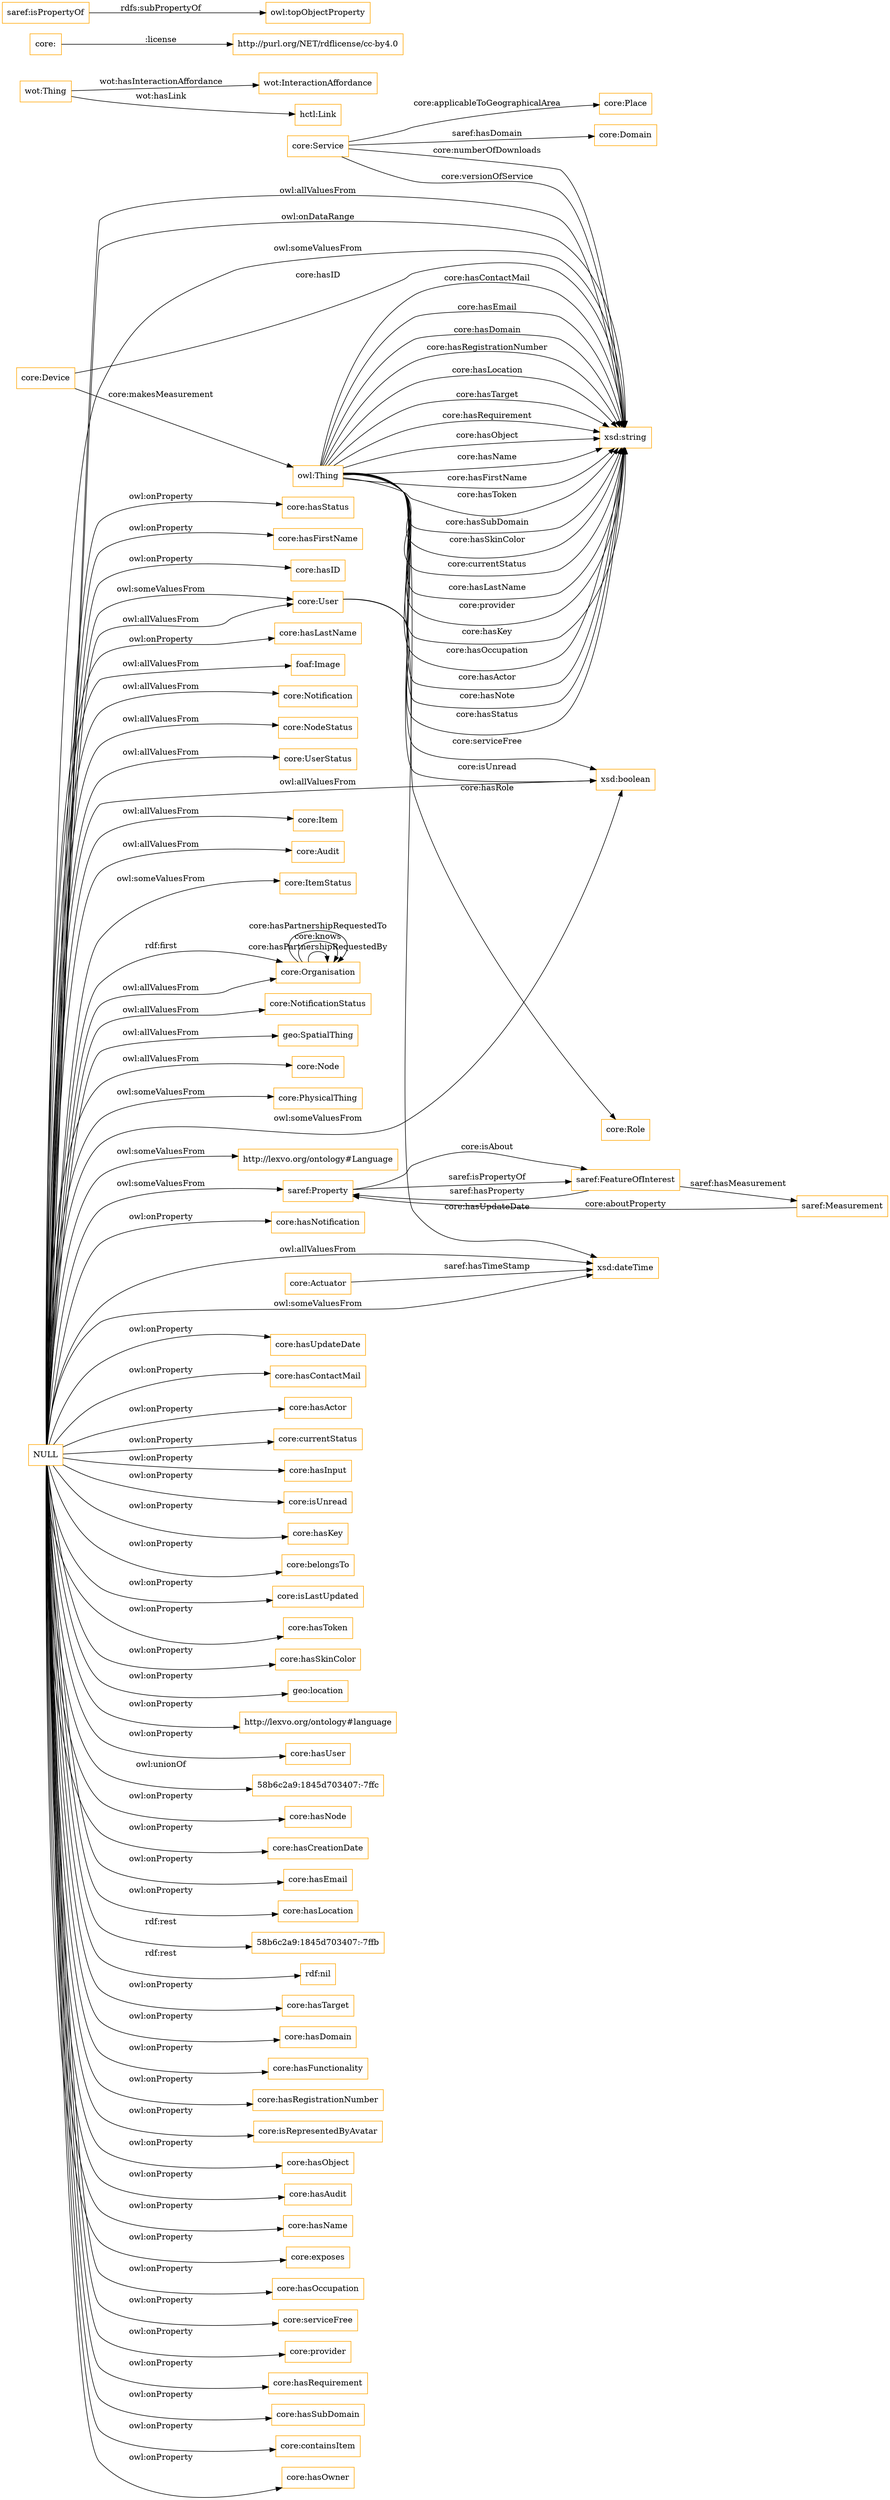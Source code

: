 digraph ar2dtool_diagram { 
rankdir=LR;
size="1501"
node [shape = rectangle, color="orange"]; "core:Service" "foaf:Image" "core:Notification" "core:Place" "core:NodeStatus" "core:UserStatus" "saref:Property" "saref:FeatureOfInterest" "core:User" "core:Item" "core:Audit" "core:ItemStatus" "wot:InteractionAffordance" "core:Actuator" "core:Organisation" "core:NotificationStatus" "core:Domain" "geo:SpatialThing" "hctl:Link" "core:Role" "core:Node" "saref:Measurement" "core:PhysicalThing" "http://lexvo.org/ontology#Language" "wot:Thing" "core:Device" ; /*classes style*/
	"core:" -> "http://purl.org/NET/rdflicense/cc-by4.0" [ label = ":license" ];
	"saref:isPropertyOf" -> "owl:topObjectProperty" [ label = "rdfs:subPropertyOf" ];
	"NULL" -> "core:ItemStatus" [ label = "owl:someValuesFrom" ];
	"NULL" -> "core:hasNotification" [ label = "owl:onProperty" ];
	"NULL" -> "core:Organisation" [ label = "owl:allValuesFrom" ];
	"NULL" -> "xsd:dateTime" [ label = "owl:someValuesFrom" ];
	"NULL" -> "core:hasUpdateDate" [ label = "owl:onProperty" ];
	"NULL" -> "core:hasContactMail" [ label = "owl:onProperty" ];
	"NULL" -> "core:hasActor" [ label = "owl:onProperty" ];
	"NULL" -> "xsd:boolean" [ label = "owl:allValuesFrom" ];
	"NULL" -> "http://lexvo.org/ontology#Language" [ label = "owl:someValuesFrom" ];
	"NULL" -> "saref:Property" [ label = "owl:someValuesFrom" ];
	"NULL" -> "core:Organisation" [ label = "rdf:first" ];
	"NULL" -> "core:currentStatus" [ label = "owl:onProperty" ];
	"NULL" -> "core:hasInput" [ label = "owl:onProperty" ];
	"NULL" -> "foaf:Image" [ label = "owl:allValuesFrom" ];
	"NULL" -> "core:UserStatus" [ label = "owl:allValuesFrom" ];
	"NULL" -> "xsd:string" [ label = "owl:allValuesFrom" ];
	"NULL" -> "core:isUnread" [ label = "owl:onProperty" ];
	"NULL" -> "core:hasKey" [ label = "owl:onProperty" ];
	"NULL" -> "core:belongsTo" [ label = "owl:onProperty" ];
	"NULL" -> "core:PhysicalThing" [ label = "owl:someValuesFrom" ];
	"NULL" -> "core:Item" [ label = "owl:allValuesFrom" ];
	"NULL" -> "core:Audit" [ label = "owl:allValuesFrom" ];
	"NULL" -> "xsd:boolean" [ label = "owl:someValuesFrom" ];
	"NULL" -> "core:isLastUpdated" [ label = "owl:onProperty" ];
	"NULL" -> "core:hasToken" [ label = "owl:onProperty" ];
	"NULL" -> "core:hasSkinColor" [ label = "owl:onProperty" ];
	"NULL" -> "core:User" [ label = "owl:someValuesFrom" ];
	"NULL" -> "geo:location" [ label = "owl:onProperty" ];
	"NULL" -> "http://lexvo.org/ontology#language" [ label = "owl:onProperty" ];
	"NULL" -> "core:hasUser" [ label = "owl:onProperty" ];
	"NULL" -> "58b6c2a9:1845d703407:-7ffc" [ label = "owl:unionOf" ];
	"NULL" -> "core:hasNode" [ label = "owl:onProperty" ];
	"NULL" -> "core:Notification" [ label = "owl:allValuesFrom" ];
	"NULL" -> "core:hasCreationDate" [ label = "owl:onProperty" ];
	"NULL" -> "core:hasEmail" [ label = "owl:onProperty" ];
	"NULL" -> "core:hasLocation" [ label = "owl:onProperty" ];
	"NULL" -> "58b6c2a9:1845d703407:-7ffb" [ label = "rdf:rest" ];
	"NULL" -> "rdf:nil" [ label = "rdf:rest" ];
	"NULL" -> "core:hasTarget" [ label = "owl:onProperty" ];
	"NULL" -> "geo:SpatialThing" [ label = "owl:allValuesFrom" ];
	"NULL" -> "core:hasDomain" [ label = "owl:onProperty" ];
	"NULL" -> "core:hasFunctionality" [ label = "owl:onProperty" ];
	"NULL" -> "core:User" [ label = "owl:allValuesFrom" ];
	"NULL" -> "core:hasRegistrationNumber" [ label = "owl:onProperty" ];
	"NULL" -> "core:Node" [ label = "owl:allValuesFrom" ];
	"NULL" -> "core:isRepresentedByAvatar" [ label = "owl:onProperty" ];
	"NULL" -> "core:hasObject" [ label = "owl:onProperty" ];
	"NULL" -> "core:hasAudit" [ label = "owl:onProperty" ];
	"NULL" -> "core:hasName" [ label = "owl:onProperty" ];
	"NULL" -> "xsd:dateTime" [ label = "owl:allValuesFrom" ];
	"NULL" -> "core:exposes" [ label = "owl:onProperty" ];
	"NULL" -> "xsd:string" [ label = "owl:onDataRange" ];
	"NULL" -> "core:hasOccupation" [ label = "owl:onProperty" ];
	"NULL" -> "core:serviceFree" [ label = "owl:onProperty" ];
	"NULL" -> "core:provider" [ label = "owl:onProperty" ];
	"NULL" -> "core:hasRequirement" [ label = "owl:onProperty" ];
	"NULL" -> "core:hasSubDomain" [ label = "owl:onProperty" ];
	"NULL" -> "core:containsItem" [ label = "owl:onProperty" ];
	"NULL" -> "core:hasOwner" [ label = "owl:onProperty" ];
	"NULL" -> "core:hasFirstName" [ label = "owl:onProperty" ];
	"NULL" -> "core:hasID" [ label = "owl:onProperty" ];
	"NULL" -> "core:hasStatus" [ label = "owl:onProperty" ];
	"NULL" -> "core:hasLastName" [ label = "owl:onProperty" ];
	"NULL" -> "core:NodeStatus" [ label = "owl:allValuesFrom" ];
	"NULL" -> "core:NotificationStatus" [ label = "owl:allValuesFrom" ];
	"NULL" -> "xsd:string" [ label = "owl:someValuesFrom" ];
	"owl:Thing" -> "xsd:string" [ label = "core:hasLastName" ];
	"wot:Thing" -> "wot:InteractionAffordance" [ label = "wot:hasInteractionAffordance" ];
	"owl:Thing" -> "xsd:string" [ label = "core:provider" ];
	"saref:FeatureOfInterest" -> "saref:Measurement" [ label = "saref:hasMeasurement" ];
	"saref:FeatureOfInterest" -> "saref:Property" [ label = "saref:hasProperty" ];
	"owl:Thing" -> "xsd:string" [ label = "core:hasKey" ];
	"core:Organisation" -> "core:Organisation" [ label = "core:hasPartnershipRequestedBy" ];
	"owl:Thing" -> "xsd:string" [ label = "core:hasOccupation" ];
	"saref:Measurement" -> "saref:Property" [ label = "core:aboutProperty" ];
	"core:Service" -> "core:Place" [ label = "core:applicableToGeographicalArea" ];
	"core:Device" -> "owl:Thing" [ label = "core:makesMeasurement" ];
	"core:Device" -> "xsd:string" [ label = "core:hasID" ];
	"core:Service" -> "core:Domain" [ label = "saref:hasDomain" ];
	"wot:Thing" -> "hctl:Link" [ label = "wot:hasLink" ];
	"core:Organisation" -> "core:Organisation" [ label = "core:knows" ];
	"saref:Property" -> "saref:FeatureOfInterest" [ label = "core:isAbout" ];
	"owl:Thing" -> "xsd:string" [ label = "core:hasActor" ];
	"owl:Thing" -> "xsd:string" [ label = "core:hasNote" ];
	"core:User" -> "core:Role" [ label = "core:hasRole" ];
	"owl:Thing" -> "xsd:string" [ label = "core:hasContactMail" ];
	"owl:Thing" -> "xsd:string" [ label = "core:hasEmail" ];
	"owl:Thing" -> "xsd:string" [ label = "core:hasDomain" ];
	"owl:Thing" -> "xsd:string" [ label = "core:hasRegistrationNumber" ];
	"owl:Thing" -> "xsd:string" [ label = "core:hasLocation" ];
	"owl:Thing" -> "xsd:string" [ label = "core:hasTarget" ];
	"core:Service" -> "xsd:string" [ label = "core:numberOfDownloads" ];
	"core:Organisation" -> "core:Organisation" [ label = "core:hasPartnershipRequestedTo" ];
	"owl:Thing" -> "xsd:string" [ label = "core:hasRequirement" ];
	"core:Service" -> "xsd:string" [ label = "core:versionOfService" ];
	"owl:Thing" -> "xsd:boolean" [ label = "core:serviceFree" ];
	"owl:Thing" -> "xsd:string" [ label = "core:hasObject" ];
	"owl:Thing" -> "xsd:string" [ label = "core:hasName" ];
	"core:Actuator" -> "xsd:dateTime" [ label = "saref:hasTimeStamp" ];
	"owl:Thing" -> "xsd:boolean" [ label = "core:isUnread" ];
	"owl:Thing" -> "xsd:string" [ label = "core:hasFirstName" ];
	"owl:Thing" -> "xsd:string" [ label = "core:hasToken" ];
	"owl:Thing" -> "xsd:string" [ label = "core:hasSubDomain" ];
	"owl:Thing" -> "xsd:string" [ label = "core:hasSkinColor" ];
	"core:User" -> "xsd:string" [ label = "core:hasStatus" ];
	"owl:Thing" -> "xsd:dateTime" [ label = "core:hasUpdateDate" ];
	"owl:Thing" -> "xsd:string" [ label = "core:currentStatus" ];
	"saref:Property" -> "saref:FeatureOfInterest" [ label = "saref:isPropertyOf" ];

}
